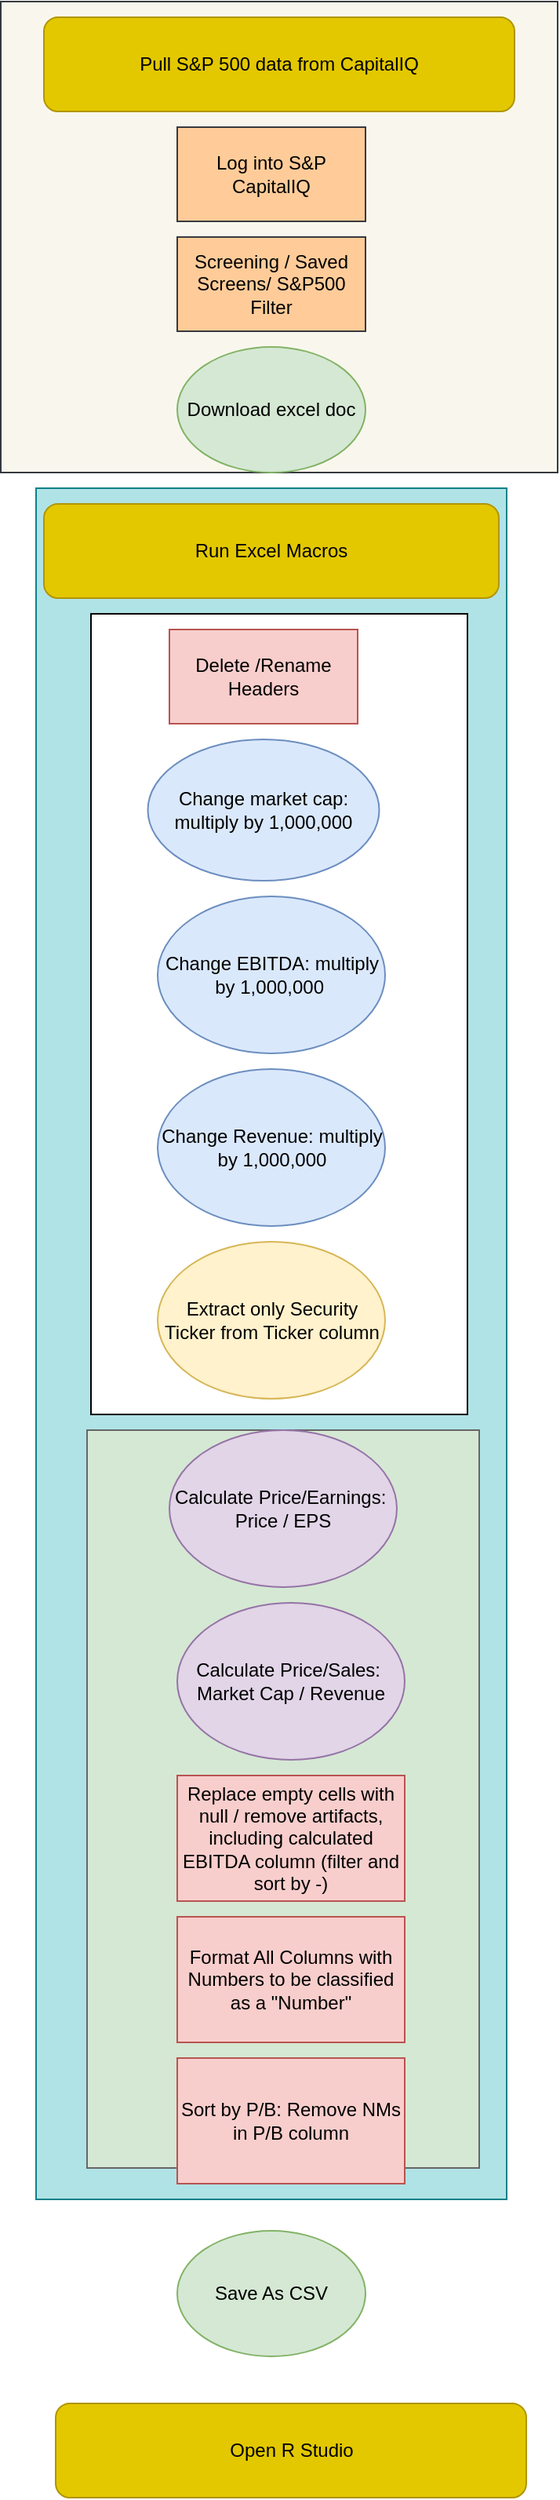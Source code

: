 <mxfile version="15.9.6" type="github">
  <diagram id="FBYuZ8vgcihNYxdQvZ12" name="Page-1">
    <mxGraphModel dx="782" dy="444" grid="1" gridSize="10" guides="1" tooltips="1" connect="1" arrows="1" fold="1" page="1" pageScale="1" pageWidth="850" pageHeight="1100" math="0" shadow="0">
      <root>
        <mxCell id="0" />
        <mxCell id="1" parent="0" />
        <mxCell id="bpsd50fUaObvi4L-TfuP-15" value="" style="rounded=0;whiteSpace=wrap;html=1;fillColor=#b0e3e6;strokeColor=#0e8088;" parent="1" vertex="1">
          <mxGeometry x="225" y="310" width="300" height="1090" as="geometry" />
        </mxCell>
        <mxCell id="f3feGGFX8UWA8Au_b2X3-2" value="" style="rounded=0;whiteSpace=wrap;html=1;fillColor=#D5E8D4;fontColor=#333333;strokeColor=#666666;" vertex="1" parent="1">
          <mxGeometry x="257.5" y="910" width="250" height="470" as="geometry" />
        </mxCell>
        <mxCell id="f3feGGFX8UWA8Au_b2X3-1" value="" style="rounded=0;whiteSpace=wrap;html=1;" vertex="1" parent="1">
          <mxGeometry x="260" y="390" width="240" height="510" as="geometry" />
        </mxCell>
        <mxCell id="bpsd50fUaObvi4L-TfuP-23" value="" style="rounded=0;whiteSpace=wrap;html=1;fillColor=#f9f7ed;strokeColor=#36393d;" parent="1" vertex="1">
          <mxGeometry x="202.5" width="355" height="300" as="geometry" />
        </mxCell>
        <mxCell id="bpsd50fUaObvi4L-TfuP-1" value="Pull S&amp;amp;P 500 data from CapitalIQ" style="rounded=1;whiteSpace=wrap;html=1;fillColor=#e3c800;fontColor=#000000;strokeColor=#B09500;" parent="1" vertex="1">
          <mxGeometry x="230" y="10" width="300" height="60" as="geometry" />
        </mxCell>
        <mxCell id="bpsd50fUaObvi4L-TfuP-2" value="Screening / Saved Screens/ S&amp;amp;P500 Filter" style="rounded=0;whiteSpace=wrap;html=1;fillColor=#ffcc99;strokeColor=#36393d;" parent="1" vertex="1">
          <mxGeometry x="315" y="150" width="120" height="60" as="geometry" />
        </mxCell>
        <mxCell id="bpsd50fUaObvi4L-TfuP-3" value="Download excel doc" style="ellipse;whiteSpace=wrap;html=1;fillColor=#d5e8d4;strokeColor=#82b366;" parent="1" vertex="1">
          <mxGeometry x="315" y="220" width="120" height="80" as="geometry" />
        </mxCell>
        <mxCell id="bpsd50fUaObvi4L-TfuP-4" value="Delete /Rename Headers" style="rounded=0;whiteSpace=wrap;html=1;fillColor=#f8cecc;strokeColor=#b85450;" parent="1" vertex="1">
          <mxGeometry x="310" y="400" width="120" height="60" as="geometry" />
        </mxCell>
        <mxCell id="bpsd50fUaObvi4L-TfuP-5" value="Change market cap: multiply by 1,000,000" style="ellipse;whiteSpace=wrap;html=1;fillColor=#dae8fc;strokeColor=#6c8ebf;" parent="1" vertex="1">
          <mxGeometry x="296.25" y="470" width="147.5" height="90" as="geometry" />
        </mxCell>
        <mxCell id="bpsd50fUaObvi4L-TfuP-7" value="Change EBITDA: multiply by 1,000,000&amp;nbsp;" style="ellipse;whiteSpace=wrap;html=1;fillColor=#dae8fc;strokeColor=#6c8ebf;" parent="1" vertex="1">
          <mxGeometry x="302.5" y="570" width="145" height="100" as="geometry" />
        </mxCell>
        <mxCell id="bpsd50fUaObvi4L-TfuP-8" value="Replace empty cells with null / remove artifacts, including calculated EBITDA column (filter and sort by -)" style="square;whiteSpace=wrap;html=1;fillColor=#f8cecc;strokeColor=#b85450;" parent="1" vertex="1">
          <mxGeometry x="315" y="1130" width="145" height="80" as="geometry" />
        </mxCell>
        <mxCell id="bpsd50fUaObvi4L-TfuP-9" value="Extract only Security Ticker from Ticker column" style="ellipse;whiteSpace=wrap;html=1;fillColor=#fff2cc;strokeColor=#d6b656;" parent="1" vertex="1">
          <mxGeometry x="302.5" y="790" width="145" height="100" as="geometry" />
        </mxCell>
        <mxCell id="bpsd50fUaObvi4L-TfuP-10" value="Calculate Price/Earnings:&amp;nbsp;&lt;br&gt;Price / EPS" style="ellipse;whiteSpace=wrap;html=1;fillColor=#e1d5e7;strokeColor=#9673a6;" parent="1" vertex="1">
          <mxGeometry x="310" y="910" width="145" height="100" as="geometry" />
        </mxCell>
        <mxCell id="bpsd50fUaObvi4L-TfuP-11" value="Calculate Price/Sales:&amp;nbsp;&lt;br&gt;Market Cap / Revenue" style="ellipse;whiteSpace=wrap;html=1;fillColor=#e1d5e7;strokeColor=#9673a6;" parent="1" vertex="1">
          <mxGeometry x="315" y="1020" width="145" height="100" as="geometry" />
        </mxCell>
        <mxCell id="bpsd50fUaObvi4L-TfuP-12" value="Change Revenue: multiply by 1,000,000" style="ellipse;whiteSpace=wrap;html=1;fillColor=#dae8fc;strokeColor=#6c8ebf;" parent="1" vertex="1">
          <mxGeometry x="302.5" y="680" width="145" height="100" as="geometry" />
        </mxCell>
        <mxCell id="bpsd50fUaObvi4L-TfuP-13" value="Save As CSV" style="ellipse;whiteSpace=wrap;html=1;fillColor=#d5e8d4;strokeColor=#82b366;" parent="1" vertex="1">
          <mxGeometry x="315" y="1420" width="120" height="80" as="geometry" />
        </mxCell>
        <mxCell id="bpsd50fUaObvi4L-TfuP-14" value="Run Excel Macros" style="rounded=1;whiteSpace=wrap;html=1;fillColor=#e3c800;strokeColor=#B09500;fontColor=#000000;" parent="1" vertex="1">
          <mxGeometry x="230" y="320" width="290" height="60" as="geometry" />
        </mxCell>
        <mxCell id="bpsd50fUaObvi4L-TfuP-16" value="Log into S&amp;amp;P CapitalIQ" style="rounded=0;whiteSpace=wrap;html=1;fillColor=#ffcc99;strokeColor=#36393d;" parent="1" vertex="1">
          <mxGeometry x="315" y="80" width="120" height="60" as="geometry" />
        </mxCell>
        <mxCell id="bpsd50fUaObvi4L-TfuP-18" value="Open R Studio" style="rounded=1;whiteSpace=wrap;html=1;fillColor=#e3c800;fontColor=#000000;strokeColor=#B09500;" parent="1" vertex="1">
          <mxGeometry x="237.5" y="1530" width="300" height="60" as="geometry" />
        </mxCell>
        <mxCell id="bpsd50fUaObvi4L-TfuP-19" value="Sort by P/B: Remove NMs in P/B column" style="square;whiteSpace=wrap;html=1;fillColor=#f8cecc;strokeColor=#b85450;" parent="1" vertex="1">
          <mxGeometry x="315" y="1310" width="145" height="80" as="geometry" />
        </mxCell>
        <mxCell id="bpsd50fUaObvi4L-TfuP-21" value="Format All Columns with Numbers to be classified as a &quot;Number&quot;" style="square;whiteSpace=wrap;html=1;fillColor=#f8cecc;strokeColor=#b85450;" parent="1" vertex="1">
          <mxGeometry x="315" y="1220" width="145" height="80" as="geometry" />
        </mxCell>
      </root>
    </mxGraphModel>
  </diagram>
</mxfile>
